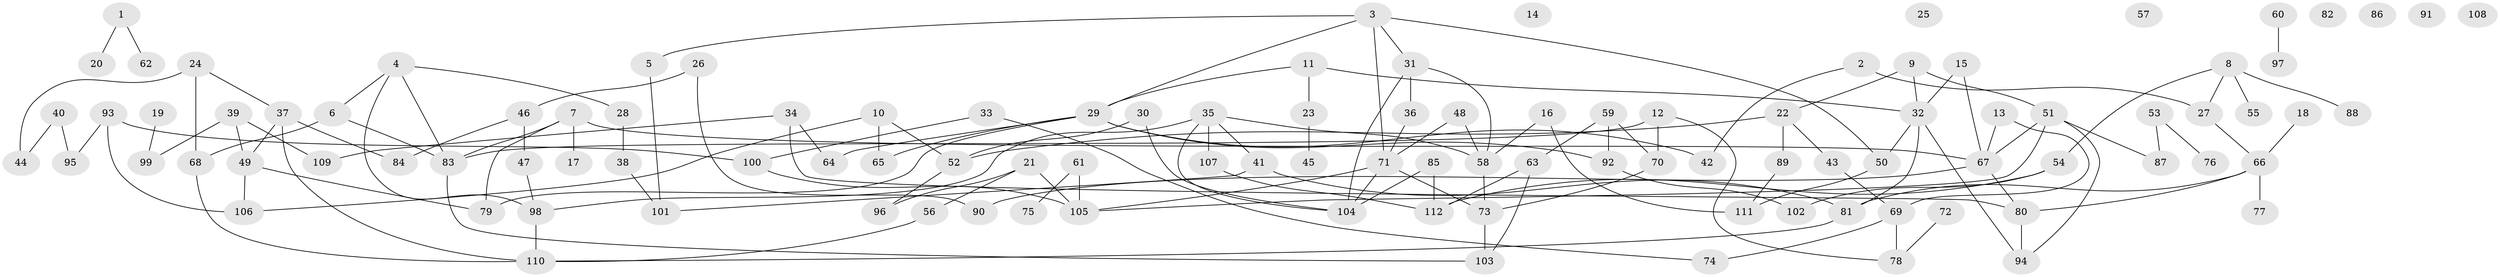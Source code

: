 // Generated by graph-tools (version 1.1) at 2025/00/03/09/25 03:00:47]
// undirected, 112 vertices, 148 edges
graph export_dot {
graph [start="1"]
  node [color=gray90,style=filled];
  1;
  2;
  3;
  4;
  5;
  6;
  7;
  8;
  9;
  10;
  11;
  12;
  13;
  14;
  15;
  16;
  17;
  18;
  19;
  20;
  21;
  22;
  23;
  24;
  25;
  26;
  27;
  28;
  29;
  30;
  31;
  32;
  33;
  34;
  35;
  36;
  37;
  38;
  39;
  40;
  41;
  42;
  43;
  44;
  45;
  46;
  47;
  48;
  49;
  50;
  51;
  52;
  53;
  54;
  55;
  56;
  57;
  58;
  59;
  60;
  61;
  62;
  63;
  64;
  65;
  66;
  67;
  68;
  69;
  70;
  71;
  72;
  73;
  74;
  75;
  76;
  77;
  78;
  79;
  80;
  81;
  82;
  83;
  84;
  85;
  86;
  87;
  88;
  89;
  90;
  91;
  92;
  93;
  94;
  95;
  96;
  97;
  98;
  99;
  100;
  101;
  102;
  103;
  104;
  105;
  106;
  107;
  108;
  109;
  110;
  111;
  112;
  1 -- 20;
  1 -- 62;
  2 -- 27;
  2 -- 42;
  3 -- 5;
  3 -- 29;
  3 -- 31;
  3 -- 50;
  3 -- 71;
  4 -- 6;
  4 -- 28;
  4 -- 83;
  4 -- 98;
  5 -- 101;
  6 -- 68;
  6 -- 83;
  7 -- 17;
  7 -- 67;
  7 -- 79;
  7 -- 83;
  8 -- 27;
  8 -- 54;
  8 -- 55;
  8 -- 88;
  9 -- 22;
  9 -- 32;
  9 -- 51;
  10 -- 52;
  10 -- 65;
  10 -- 106;
  11 -- 23;
  11 -- 29;
  11 -- 32;
  12 -- 70;
  12 -- 78;
  12 -- 83;
  13 -- 67;
  13 -- 69;
  15 -- 32;
  15 -- 67;
  16 -- 58;
  16 -- 111;
  18 -- 66;
  19 -- 99;
  21 -- 56;
  21 -- 96;
  21 -- 105;
  22 -- 43;
  22 -- 52;
  22 -- 89;
  23 -- 45;
  24 -- 37;
  24 -- 44;
  24 -- 68;
  26 -- 46;
  26 -- 90;
  27 -- 66;
  28 -- 38;
  29 -- 42;
  29 -- 64;
  29 -- 65;
  29 -- 79;
  29 -- 92;
  30 -- 52;
  30 -- 104;
  31 -- 36;
  31 -- 58;
  31 -- 104;
  32 -- 50;
  32 -- 81;
  32 -- 94;
  33 -- 74;
  33 -- 100;
  34 -- 64;
  34 -- 80;
  34 -- 109;
  35 -- 41;
  35 -- 58;
  35 -- 98;
  35 -- 104;
  35 -- 107;
  36 -- 71;
  37 -- 49;
  37 -- 84;
  37 -- 110;
  38 -- 101;
  39 -- 49;
  39 -- 99;
  39 -- 109;
  40 -- 44;
  40 -- 95;
  41 -- 81;
  41 -- 101;
  43 -- 69;
  46 -- 47;
  46 -- 84;
  47 -- 98;
  48 -- 58;
  48 -- 71;
  49 -- 79;
  49 -- 106;
  50 -- 111;
  51 -- 67;
  51 -- 87;
  51 -- 94;
  51 -- 105;
  52 -- 96;
  53 -- 76;
  53 -- 87;
  54 -- 102;
  54 -- 112;
  56 -- 110;
  58 -- 73;
  59 -- 63;
  59 -- 70;
  59 -- 92;
  60 -- 97;
  61 -- 75;
  61 -- 105;
  63 -- 103;
  63 -- 112;
  66 -- 77;
  66 -- 80;
  66 -- 81;
  67 -- 80;
  67 -- 90;
  68 -- 110;
  69 -- 74;
  69 -- 78;
  70 -- 73;
  71 -- 73;
  71 -- 104;
  71 -- 105;
  72 -- 78;
  73 -- 103;
  80 -- 94;
  81 -- 110;
  83 -- 103;
  85 -- 104;
  85 -- 112;
  89 -- 111;
  92 -- 102;
  93 -- 95;
  93 -- 100;
  93 -- 106;
  98 -- 110;
  100 -- 105;
  107 -- 112;
}
